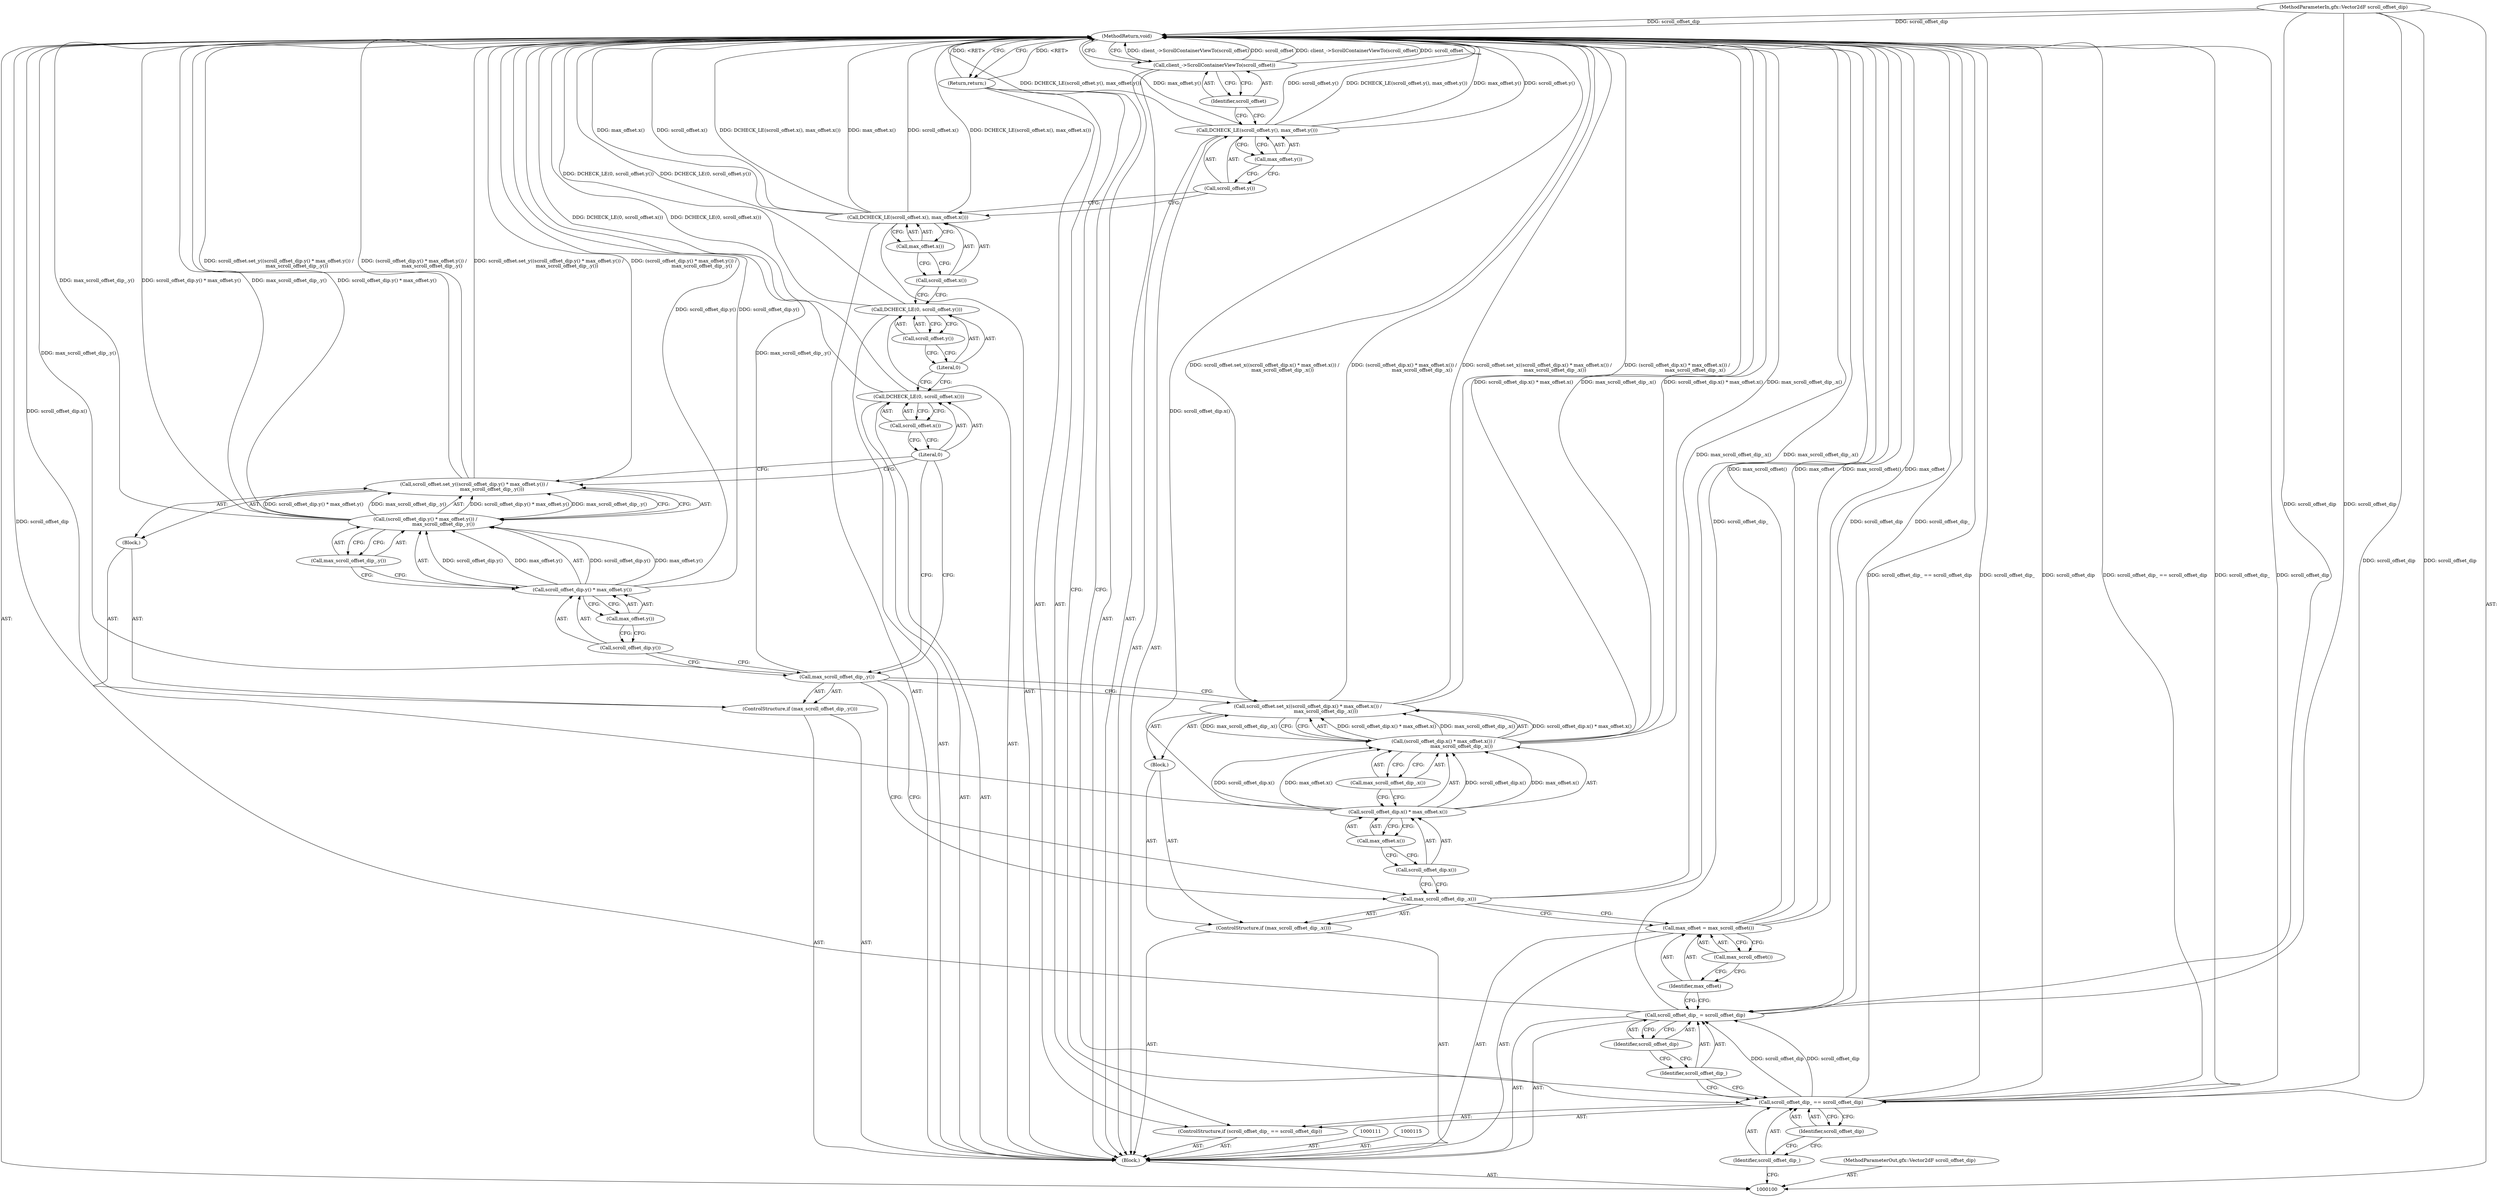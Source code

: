 digraph "1_Chrome_6d9425ec7badda912555d46ea7abcfab81fdd9b9_1" {
"1000148" [label="(MethodReturn,void)"];
"1000120" [label="(Call,(scroll_offset_dip.x() * max_offset.x()) /\n                        max_scroll_offset_dip_.x())"];
"1000121" [label="(Call,scroll_offset_dip.x() * max_offset.x())"];
"1000122" [label="(Call,scroll_offset_dip.x())"];
"1000119" [label="(Call,scroll_offset.set_x((scroll_offset_dip.x() * max_offset.x()) /\n                        max_scroll_offset_dip_.x()))"];
"1000123" [label="(Call,max_offset.x())"];
"1000124" [label="(Call,max_scroll_offset_dip_.x())"];
"1000125" [label="(ControlStructure,if (max_scroll_offset_dip_.y()))"];
"1000127" [label="(Block,)"];
"1000126" [label="(Call,max_scroll_offset_dip_.y())"];
"1000129" [label="(Call,(scroll_offset_dip.y() * max_offset.y()) /\n                        max_scroll_offset_dip_.y())"];
"1000130" [label="(Call,scroll_offset_dip.y() * max_offset.y())"];
"1000131" [label="(Call,scroll_offset_dip.y())"];
"1000128" [label="(Call,scroll_offset.set_y((scroll_offset_dip.y() * max_offset.y()) /\n                        max_scroll_offset_dip_.y()))"];
"1000132" [label="(Call,max_offset.y())"];
"1000133" [label="(Call,max_scroll_offset_dip_.y())"];
"1000135" [label="(Literal,0)"];
"1000136" [label="(Call,scroll_offset.x())"];
"1000134" [label="(Call,DCHECK_LE(0, scroll_offset.x()))"];
"1000102" [label="(Block,)"];
"1000101" [label="(MethodParameterIn,gfx::Vector2dF scroll_offset_dip)"];
"1000219" [label="(MethodParameterOut,gfx::Vector2dF scroll_offset_dip)"];
"1000138" [label="(Literal,0)"];
"1000139" [label="(Call,scroll_offset.y())"];
"1000137" [label="(Call,DCHECK_LE(0, scroll_offset.y()))"];
"1000141" [label="(Call,scroll_offset.x())"];
"1000140" [label="(Call,DCHECK_LE(scroll_offset.x(), max_offset.x()))"];
"1000142" [label="(Call,max_offset.x())"];
"1000144" [label="(Call,scroll_offset.y())"];
"1000143" [label="(Call,DCHECK_LE(scroll_offset.y(), max_offset.y()))"];
"1000145" [label="(Call,max_offset.y())"];
"1000146" [label="(Call,client_->ScrollContainerViewTo(scroll_offset))"];
"1000147" [label="(Identifier,scroll_offset)"];
"1000106" [label="(Identifier,scroll_offset_dip)"];
"1000103" [label="(ControlStructure,if (scroll_offset_dip_ == scroll_offset_dip))"];
"1000104" [label="(Call,scroll_offset_dip_ == scroll_offset_dip)"];
"1000105" [label="(Identifier,scroll_offset_dip_)"];
"1000107" [label="(Return,return;)"];
"1000110" [label="(Identifier,scroll_offset_dip)"];
"1000108" [label="(Call,scroll_offset_dip_ = scroll_offset_dip)"];
"1000109" [label="(Identifier,scroll_offset_dip_)"];
"1000112" [label="(Call,max_offset = max_scroll_offset())"];
"1000113" [label="(Identifier,max_offset)"];
"1000114" [label="(Call,max_scroll_offset())"];
"1000116" [label="(ControlStructure,if (max_scroll_offset_dip_.x()))"];
"1000118" [label="(Block,)"];
"1000117" [label="(Call,max_scroll_offset_dip_.x())"];
"1000148" -> "1000100"  [label="AST: "];
"1000148" -> "1000107"  [label="CFG: "];
"1000148" -> "1000146"  [label="CFG: "];
"1000117" -> "1000148"  [label="DDG: max_scroll_offset_dip_.x()"];
"1000140" -> "1000148"  [label="DDG: max_offset.x()"];
"1000140" -> "1000148"  [label="DDG: scroll_offset.x()"];
"1000140" -> "1000148"  [label="DDG: DCHECK_LE(scroll_offset.x(), max_offset.x())"];
"1000104" -> "1000148"  [label="DDG: scroll_offset_dip_ == scroll_offset_dip"];
"1000104" -> "1000148"  [label="DDG: scroll_offset_dip_"];
"1000104" -> "1000148"  [label="DDG: scroll_offset_dip"];
"1000112" -> "1000148"  [label="DDG: max_scroll_offset()"];
"1000112" -> "1000148"  [label="DDG: max_offset"];
"1000120" -> "1000148"  [label="DDG: scroll_offset_dip.x() * max_offset.x()"];
"1000120" -> "1000148"  [label="DDG: max_scroll_offset_dip_.x()"];
"1000128" -> "1000148"  [label="DDG: scroll_offset.set_y((scroll_offset_dip.y() * max_offset.y()) /\n                        max_scroll_offset_dip_.y())"];
"1000128" -> "1000148"  [label="DDG: (scroll_offset_dip.y() * max_offset.y()) /\n                        max_scroll_offset_dip_.y()"];
"1000119" -> "1000148"  [label="DDG: scroll_offset.set_x((scroll_offset_dip.x() * max_offset.x()) /\n                        max_scroll_offset_dip_.x())"];
"1000119" -> "1000148"  [label="DDG: (scroll_offset_dip.x() * max_offset.x()) /\n                        max_scroll_offset_dip_.x()"];
"1000146" -> "1000148"  [label="DDG: client_->ScrollContainerViewTo(scroll_offset)"];
"1000146" -> "1000148"  [label="DDG: scroll_offset"];
"1000129" -> "1000148"  [label="DDG: scroll_offset_dip.y() * max_offset.y()"];
"1000129" -> "1000148"  [label="DDG: max_scroll_offset_dip_.y()"];
"1000126" -> "1000148"  [label="DDG: max_scroll_offset_dip_.y()"];
"1000143" -> "1000148"  [label="DDG: scroll_offset.y()"];
"1000143" -> "1000148"  [label="DDG: DCHECK_LE(scroll_offset.y(), max_offset.y())"];
"1000143" -> "1000148"  [label="DDG: max_offset.y()"];
"1000134" -> "1000148"  [label="DDG: DCHECK_LE(0, scroll_offset.x())"];
"1000101" -> "1000148"  [label="DDG: scroll_offset_dip"];
"1000108" -> "1000148"  [label="DDG: scroll_offset_dip"];
"1000108" -> "1000148"  [label="DDG: scroll_offset_dip_"];
"1000121" -> "1000148"  [label="DDG: scroll_offset_dip.x()"];
"1000137" -> "1000148"  [label="DDG: DCHECK_LE(0, scroll_offset.y())"];
"1000130" -> "1000148"  [label="DDG: scroll_offset_dip.y()"];
"1000107" -> "1000148"  [label="DDG: <RET>"];
"1000120" -> "1000119"  [label="AST: "];
"1000120" -> "1000124"  [label="CFG: "];
"1000121" -> "1000120"  [label="AST: "];
"1000124" -> "1000120"  [label="AST: "];
"1000119" -> "1000120"  [label="CFG: "];
"1000120" -> "1000148"  [label="DDG: scroll_offset_dip.x() * max_offset.x()"];
"1000120" -> "1000148"  [label="DDG: max_scroll_offset_dip_.x()"];
"1000120" -> "1000119"  [label="DDG: scroll_offset_dip.x() * max_offset.x()"];
"1000120" -> "1000119"  [label="DDG: max_scroll_offset_dip_.x()"];
"1000121" -> "1000120"  [label="DDG: scroll_offset_dip.x()"];
"1000121" -> "1000120"  [label="DDG: max_offset.x()"];
"1000121" -> "1000120"  [label="AST: "];
"1000121" -> "1000123"  [label="CFG: "];
"1000122" -> "1000121"  [label="AST: "];
"1000123" -> "1000121"  [label="AST: "];
"1000124" -> "1000121"  [label="CFG: "];
"1000121" -> "1000148"  [label="DDG: scroll_offset_dip.x()"];
"1000121" -> "1000120"  [label="DDG: scroll_offset_dip.x()"];
"1000121" -> "1000120"  [label="DDG: max_offset.x()"];
"1000122" -> "1000121"  [label="AST: "];
"1000122" -> "1000117"  [label="CFG: "];
"1000123" -> "1000122"  [label="CFG: "];
"1000119" -> "1000118"  [label="AST: "];
"1000119" -> "1000120"  [label="CFG: "];
"1000120" -> "1000119"  [label="AST: "];
"1000126" -> "1000119"  [label="CFG: "];
"1000119" -> "1000148"  [label="DDG: scroll_offset.set_x((scroll_offset_dip.x() * max_offset.x()) /\n                        max_scroll_offset_dip_.x())"];
"1000119" -> "1000148"  [label="DDG: (scroll_offset_dip.x() * max_offset.x()) /\n                        max_scroll_offset_dip_.x()"];
"1000120" -> "1000119"  [label="DDG: scroll_offset_dip.x() * max_offset.x()"];
"1000120" -> "1000119"  [label="DDG: max_scroll_offset_dip_.x()"];
"1000123" -> "1000121"  [label="AST: "];
"1000123" -> "1000122"  [label="CFG: "];
"1000121" -> "1000123"  [label="CFG: "];
"1000124" -> "1000120"  [label="AST: "];
"1000124" -> "1000121"  [label="CFG: "];
"1000120" -> "1000124"  [label="CFG: "];
"1000125" -> "1000102"  [label="AST: "];
"1000126" -> "1000125"  [label="AST: "];
"1000127" -> "1000125"  [label="AST: "];
"1000127" -> "1000125"  [label="AST: "];
"1000128" -> "1000127"  [label="AST: "];
"1000126" -> "1000125"  [label="AST: "];
"1000126" -> "1000119"  [label="CFG: "];
"1000126" -> "1000117"  [label="CFG: "];
"1000131" -> "1000126"  [label="CFG: "];
"1000135" -> "1000126"  [label="CFG: "];
"1000126" -> "1000148"  [label="DDG: max_scroll_offset_dip_.y()"];
"1000129" -> "1000128"  [label="AST: "];
"1000129" -> "1000133"  [label="CFG: "];
"1000130" -> "1000129"  [label="AST: "];
"1000133" -> "1000129"  [label="AST: "];
"1000128" -> "1000129"  [label="CFG: "];
"1000129" -> "1000148"  [label="DDG: scroll_offset_dip.y() * max_offset.y()"];
"1000129" -> "1000148"  [label="DDG: max_scroll_offset_dip_.y()"];
"1000129" -> "1000128"  [label="DDG: scroll_offset_dip.y() * max_offset.y()"];
"1000129" -> "1000128"  [label="DDG: max_scroll_offset_dip_.y()"];
"1000130" -> "1000129"  [label="DDG: scroll_offset_dip.y()"];
"1000130" -> "1000129"  [label="DDG: max_offset.y()"];
"1000130" -> "1000129"  [label="AST: "];
"1000130" -> "1000132"  [label="CFG: "];
"1000131" -> "1000130"  [label="AST: "];
"1000132" -> "1000130"  [label="AST: "];
"1000133" -> "1000130"  [label="CFG: "];
"1000130" -> "1000148"  [label="DDG: scroll_offset_dip.y()"];
"1000130" -> "1000129"  [label="DDG: scroll_offset_dip.y()"];
"1000130" -> "1000129"  [label="DDG: max_offset.y()"];
"1000131" -> "1000130"  [label="AST: "];
"1000131" -> "1000126"  [label="CFG: "];
"1000132" -> "1000131"  [label="CFG: "];
"1000128" -> "1000127"  [label="AST: "];
"1000128" -> "1000129"  [label="CFG: "];
"1000129" -> "1000128"  [label="AST: "];
"1000135" -> "1000128"  [label="CFG: "];
"1000128" -> "1000148"  [label="DDG: scroll_offset.set_y((scroll_offset_dip.y() * max_offset.y()) /\n                        max_scroll_offset_dip_.y())"];
"1000128" -> "1000148"  [label="DDG: (scroll_offset_dip.y() * max_offset.y()) /\n                        max_scroll_offset_dip_.y()"];
"1000129" -> "1000128"  [label="DDG: scroll_offset_dip.y() * max_offset.y()"];
"1000129" -> "1000128"  [label="DDG: max_scroll_offset_dip_.y()"];
"1000132" -> "1000130"  [label="AST: "];
"1000132" -> "1000131"  [label="CFG: "];
"1000130" -> "1000132"  [label="CFG: "];
"1000133" -> "1000129"  [label="AST: "];
"1000133" -> "1000130"  [label="CFG: "];
"1000129" -> "1000133"  [label="CFG: "];
"1000135" -> "1000134"  [label="AST: "];
"1000135" -> "1000128"  [label="CFG: "];
"1000135" -> "1000126"  [label="CFG: "];
"1000136" -> "1000135"  [label="CFG: "];
"1000136" -> "1000134"  [label="AST: "];
"1000136" -> "1000135"  [label="CFG: "];
"1000134" -> "1000136"  [label="CFG: "];
"1000134" -> "1000102"  [label="AST: "];
"1000134" -> "1000136"  [label="CFG: "];
"1000135" -> "1000134"  [label="AST: "];
"1000136" -> "1000134"  [label="AST: "];
"1000138" -> "1000134"  [label="CFG: "];
"1000134" -> "1000148"  [label="DDG: DCHECK_LE(0, scroll_offset.x())"];
"1000102" -> "1000100"  [label="AST: "];
"1000103" -> "1000102"  [label="AST: "];
"1000108" -> "1000102"  [label="AST: "];
"1000111" -> "1000102"  [label="AST: "];
"1000112" -> "1000102"  [label="AST: "];
"1000115" -> "1000102"  [label="AST: "];
"1000116" -> "1000102"  [label="AST: "];
"1000125" -> "1000102"  [label="AST: "];
"1000134" -> "1000102"  [label="AST: "];
"1000137" -> "1000102"  [label="AST: "];
"1000140" -> "1000102"  [label="AST: "];
"1000143" -> "1000102"  [label="AST: "];
"1000146" -> "1000102"  [label="AST: "];
"1000101" -> "1000100"  [label="AST: "];
"1000101" -> "1000148"  [label="DDG: scroll_offset_dip"];
"1000101" -> "1000104"  [label="DDG: scroll_offset_dip"];
"1000101" -> "1000108"  [label="DDG: scroll_offset_dip"];
"1000219" -> "1000100"  [label="AST: "];
"1000138" -> "1000137"  [label="AST: "];
"1000138" -> "1000134"  [label="CFG: "];
"1000139" -> "1000138"  [label="CFG: "];
"1000139" -> "1000137"  [label="AST: "];
"1000139" -> "1000138"  [label="CFG: "];
"1000137" -> "1000139"  [label="CFG: "];
"1000137" -> "1000102"  [label="AST: "];
"1000137" -> "1000139"  [label="CFG: "];
"1000138" -> "1000137"  [label="AST: "];
"1000139" -> "1000137"  [label="AST: "];
"1000141" -> "1000137"  [label="CFG: "];
"1000137" -> "1000148"  [label="DDG: DCHECK_LE(0, scroll_offset.y())"];
"1000141" -> "1000140"  [label="AST: "];
"1000141" -> "1000137"  [label="CFG: "];
"1000142" -> "1000141"  [label="CFG: "];
"1000140" -> "1000102"  [label="AST: "];
"1000140" -> "1000142"  [label="CFG: "];
"1000141" -> "1000140"  [label="AST: "];
"1000142" -> "1000140"  [label="AST: "];
"1000144" -> "1000140"  [label="CFG: "];
"1000140" -> "1000148"  [label="DDG: max_offset.x()"];
"1000140" -> "1000148"  [label="DDG: scroll_offset.x()"];
"1000140" -> "1000148"  [label="DDG: DCHECK_LE(scroll_offset.x(), max_offset.x())"];
"1000142" -> "1000140"  [label="AST: "];
"1000142" -> "1000141"  [label="CFG: "];
"1000140" -> "1000142"  [label="CFG: "];
"1000144" -> "1000143"  [label="AST: "];
"1000144" -> "1000140"  [label="CFG: "];
"1000145" -> "1000144"  [label="CFG: "];
"1000143" -> "1000102"  [label="AST: "];
"1000143" -> "1000145"  [label="CFG: "];
"1000144" -> "1000143"  [label="AST: "];
"1000145" -> "1000143"  [label="AST: "];
"1000147" -> "1000143"  [label="CFG: "];
"1000143" -> "1000148"  [label="DDG: scroll_offset.y()"];
"1000143" -> "1000148"  [label="DDG: DCHECK_LE(scroll_offset.y(), max_offset.y())"];
"1000143" -> "1000148"  [label="DDG: max_offset.y()"];
"1000145" -> "1000143"  [label="AST: "];
"1000145" -> "1000144"  [label="CFG: "];
"1000143" -> "1000145"  [label="CFG: "];
"1000146" -> "1000102"  [label="AST: "];
"1000146" -> "1000147"  [label="CFG: "];
"1000147" -> "1000146"  [label="AST: "];
"1000148" -> "1000146"  [label="CFG: "];
"1000146" -> "1000148"  [label="DDG: client_->ScrollContainerViewTo(scroll_offset)"];
"1000146" -> "1000148"  [label="DDG: scroll_offset"];
"1000147" -> "1000146"  [label="AST: "];
"1000147" -> "1000143"  [label="CFG: "];
"1000146" -> "1000147"  [label="CFG: "];
"1000106" -> "1000104"  [label="AST: "];
"1000106" -> "1000105"  [label="CFG: "];
"1000104" -> "1000106"  [label="CFG: "];
"1000103" -> "1000102"  [label="AST: "];
"1000104" -> "1000103"  [label="AST: "];
"1000107" -> "1000103"  [label="AST: "];
"1000104" -> "1000103"  [label="AST: "];
"1000104" -> "1000106"  [label="CFG: "];
"1000105" -> "1000104"  [label="AST: "];
"1000106" -> "1000104"  [label="AST: "];
"1000107" -> "1000104"  [label="CFG: "];
"1000109" -> "1000104"  [label="CFG: "];
"1000104" -> "1000148"  [label="DDG: scroll_offset_dip_ == scroll_offset_dip"];
"1000104" -> "1000148"  [label="DDG: scroll_offset_dip_"];
"1000104" -> "1000148"  [label="DDG: scroll_offset_dip"];
"1000101" -> "1000104"  [label="DDG: scroll_offset_dip"];
"1000104" -> "1000108"  [label="DDG: scroll_offset_dip"];
"1000105" -> "1000104"  [label="AST: "];
"1000105" -> "1000100"  [label="CFG: "];
"1000106" -> "1000105"  [label="CFG: "];
"1000107" -> "1000103"  [label="AST: "];
"1000107" -> "1000104"  [label="CFG: "];
"1000148" -> "1000107"  [label="CFG: "];
"1000107" -> "1000148"  [label="DDG: <RET>"];
"1000110" -> "1000108"  [label="AST: "];
"1000110" -> "1000109"  [label="CFG: "];
"1000108" -> "1000110"  [label="CFG: "];
"1000108" -> "1000102"  [label="AST: "];
"1000108" -> "1000110"  [label="CFG: "];
"1000109" -> "1000108"  [label="AST: "];
"1000110" -> "1000108"  [label="AST: "];
"1000113" -> "1000108"  [label="CFG: "];
"1000108" -> "1000148"  [label="DDG: scroll_offset_dip"];
"1000108" -> "1000148"  [label="DDG: scroll_offset_dip_"];
"1000104" -> "1000108"  [label="DDG: scroll_offset_dip"];
"1000101" -> "1000108"  [label="DDG: scroll_offset_dip"];
"1000109" -> "1000108"  [label="AST: "];
"1000109" -> "1000104"  [label="CFG: "];
"1000110" -> "1000109"  [label="CFG: "];
"1000112" -> "1000102"  [label="AST: "];
"1000112" -> "1000114"  [label="CFG: "];
"1000113" -> "1000112"  [label="AST: "];
"1000114" -> "1000112"  [label="AST: "];
"1000117" -> "1000112"  [label="CFG: "];
"1000112" -> "1000148"  [label="DDG: max_scroll_offset()"];
"1000112" -> "1000148"  [label="DDG: max_offset"];
"1000113" -> "1000112"  [label="AST: "];
"1000113" -> "1000108"  [label="CFG: "];
"1000114" -> "1000113"  [label="CFG: "];
"1000114" -> "1000112"  [label="AST: "];
"1000114" -> "1000113"  [label="CFG: "];
"1000112" -> "1000114"  [label="CFG: "];
"1000116" -> "1000102"  [label="AST: "];
"1000117" -> "1000116"  [label="AST: "];
"1000118" -> "1000116"  [label="AST: "];
"1000118" -> "1000116"  [label="AST: "];
"1000119" -> "1000118"  [label="AST: "];
"1000117" -> "1000116"  [label="AST: "];
"1000117" -> "1000112"  [label="CFG: "];
"1000122" -> "1000117"  [label="CFG: "];
"1000126" -> "1000117"  [label="CFG: "];
"1000117" -> "1000148"  [label="DDG: max_scroll_offset_dip_.x()"];
}
